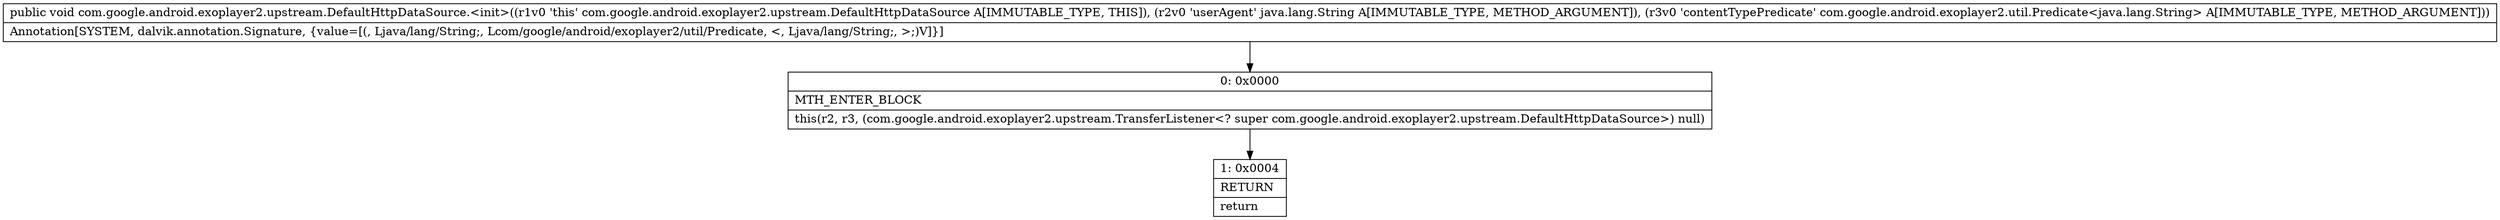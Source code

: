 digraph "CFG forcom.google.android.exoplayer2.upstream.DefaultHttpDataSource.\<init\>(Ljava\/lang\/String;Lcom\/google\/android\/exoplayer2\/util\/Predicate;)V" {
Node_0 [shape=record,label="{0\:\ 0x0000|MTH_ENTER_BLOCK\l|this(r2, r3, (com.google.android.exoplayer2.upstream.TransferListener\<? super com.google.android.exoplayer2.upstream.DefaultHttpDataSource\>) null)\l}"];
Node_1 [shape=record,label="{1\:\ 0x0004|RETURN\l|return\l}"];
MethodNode[shape=record,label="{public void com.google.android.exoplayer2.upstream.DefaultHttpDataSource.\<init\>((r1v0 'this' com.google.android.exoplayer2.upstream.DefaultHttpDataSource A[IMMUTABLE_TYPE, THIS]), (r2v0 'userAgent' java.lang.String A[IMMUTABLE_TYPE, METHOD_ARGUMENT]), (r3v0 'contentTypePredicate' com.google.android.exoplayer2.util.Predicate\<java.lang.String\> A[IMMUTABLE_TYPE, METHOD_ARGUMENT]))  | Annotation[SYSTEM, dalvik.annotation.Signature, \{value=[(, Ljava\/lang\/String;, Lcom\/google\/android\/exoplayer2\/util\/Predicate, \<, Ljava\/lang\/String;, \>;)V]\}]\l}"];
MethodNode -> Node_0;
Node_0 -> Node_1;
}

